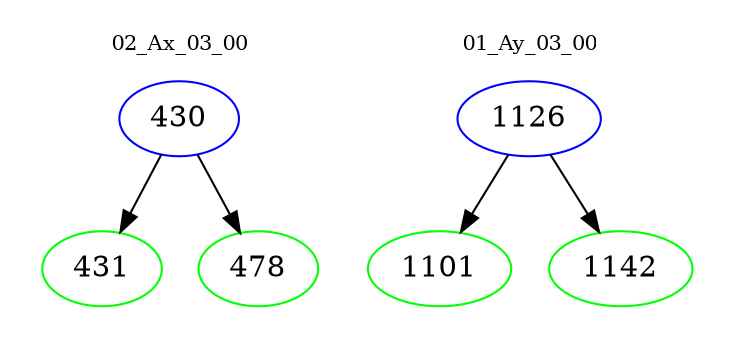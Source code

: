digraph{
subgraph cluster_0 {
color = white
label = "02_Ax_03_00";
fontsize=10;
T0_430 [label="430", color="blue"]
T0_430 -> T0_431 [color="black"]
T0_431 [label="431", color="green"]
T0_430 -> T0_478 [color="black"]
T0_478 [label="478", color="green"]
}
subgraph cluster_1 {
color = white
label = "01_Ay_03_00";
fontsize=10;
T1_1126 [label="1126", color="blue"]
T1_1126 -> T1_1101 [color="black"]
T1_1101 [label="1101", color="green"]
T1_1126 -> T1_1142 [color="black"]
T1_1142 [label="1142", color="green"]
}
}
